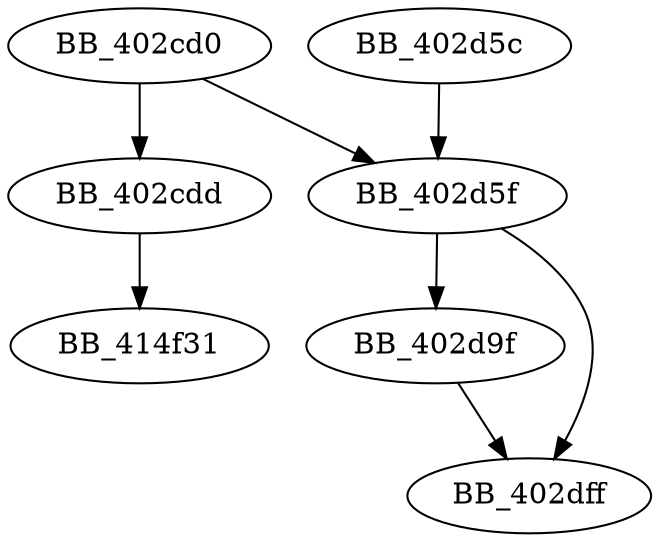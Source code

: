 DiGraph sub_402CD0{
BB_402cd0->BB_402cdd
BB_402cd0->BB_402d5f
BB_402cdd->BB_414f31
BB_402d5c->BB_402d5f
BB_402d5f->BB_402d9f
BB_402d5f->BB_402dff
BB_402d9f->BB_402dff
}
